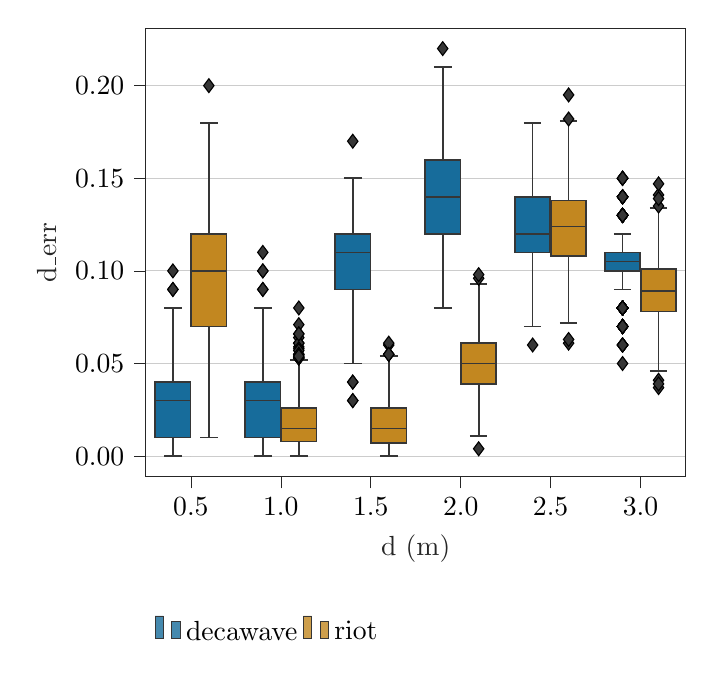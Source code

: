 % This file was created with tikzplotlib v0.10.1.
\begin{tikzpicture}

\definecolor{darkgoldenrod19413532}{RGB}{194,135,32}
\definecolor{darkslategray38}{RGB}{38,38,38}
\definecolor{darkslategray54}{RGB}{54,54,54}
\definecolor{lightgray204}{RGB}{204,204,204}
\definecolor{teal23108155}{RGB}{23,108,155}

\begin{axis}[
axis line style={darkslategray38},
legend cell align={left},
legend columns=2,
legend style={
  fill opacity=0.8,
  draw opacity=1,
  text opacity=1,
  at={(0,-0.4)},
  anchor=south west,
  draw=none
},
tick align=outside,
tick pos=left,
x grid style={lightgray204},
xlabel=\textcolor{darkslategray38}{d (m)},
xmin=-0.5, xmax=5.5,
xtick style={color=darkslategray38},
xtick={0,1,2,3,4,5},
xticklabels={0.5,1.0,1.5,2.0,2.5,3.0},
y grid style={lightgray204},
ylabel=\textcolor{darkslategray38}{d\_err},
ymajorgrids,
ymin=-0.011, ymax=0.231,
ytick style={color=darkslategray38},
ytick={-0.05,0,0.05,0.1,0.15,0.2,0.25},
yticklabels={
  \(\displaystyle {\ensuremath{-}0.05}\),
  \(\displaystyle {0.00}\),
  \(\displaystyle {0.05}\),
  \(\displaystyle {0.10}\),
  \(\displaystyle {0.15}\),
  \(\displaystyle {0.20}\),
  \(\displaystyle {0.25}\)
}
]
\path [draw=darkslategray54, fill=teal23108155, semithick]
(axis cs:-0.396,0.01)
--(axis cs:-0.004,0.01)
--(axis cs:-0.004,0.04)
--(axis cs:-0.396,0.04)
--(axis cs:-0.396,0.01)
--cycle;
\path [draw=darkslategray54, fill=darkgoldenrod19413532, semithick]
(axis cs:0.004,0.07)
--(axis cs:0.396,0.07)
--(axis cs:0.396,0.12)
--(axis cs:0.004,0.12)
--(axis cs:0.004,0.07)
--cycle;
\path [draw=darkslategray54, fill=teal23108155, semithick]
(axis cs:0.604,0.01)
--(axis cs:0.996,0.01)
--(axis cs:0.996,0.04)
--(axis cs:0.604,0.04)
--(axis cs:0.604,0.01)
--cycle;
\path [draw=darkslategray54, fill=darkgoldenrod19413532, semithick]
(axis cs:1.004,0.008)
--(axis cs:1.396,0.008)
--(axis cs:1.396,0.026)
--(axis cs:1.004,0.026)
--(axis cs:1.004,0.008)
--cycle;
\path [draw=darkslategray54, fill=teal23108155, semithick]
(axis cs:1.604,0.09)
--(axis cs:1.996,0.09)
--(axis cs:1.996,0.12)
--(axis cs:1.604,0.12)
--(axis cs:1.604,0.09)
--cycle;
\path [draw=darkslategray54, fill=darkgoldenrod19413532, semithick]
(axis cs:2.004,0.007)
--(axis cs:2.396,0.007)
--(axis cs:2.396,0.026)
--(axis cs:2.004,0.026)
--(axis cs:2.004,0.007)
--cycle;
\path [draw=darkslategray54, fill=teal23108155, semithick]
(axis cs:2.604,0.12)
--(axis cs:2.996,0.12)
--(axis cs:2.996,0.16)
--(axis cs:2.604,0.16)
--(axis cs:2.604,0.12)
--cycle;
\path [draw=darkslategray54, fill=darkgoldenrod19413532, semithick]
(axis cs:3.004,0.039)
--(axis cs:3.396,0.039)
--(axis cs:3.396,0.061)
--(axis cs:3.004,0.061)
--(axis cs:3.004,0.039)
--cycle;
\path [draw=darkslategray54, fill=teal23108155, semithick]
(axis cs:3.604,0.11)
--(axis cs:3.996,0.11)
--(axis cs:3.996,0.14)
--(axis cs:3.604,0.14)
--(axis cs:3.604,0.11)
--cycle;
\path [draw=darkslategray54, fill=darkgoldenrod19413532, semithick]
(axis cs:4.004,0.108)
--(axis cs:4.396,0.108)
--(axis cs:4.396,0.138)
--(axis cs:4.004,0.138)
--(axis cs:4.004,0.108)
--cycle;
\path [draw=darkslategray54, fill=teal23108155, semithick]
(axis cs:4.604,0.1)
--(axis cs:4.996,0.1)
--(axis cs:4.996,0.11)
--(axis cs:4.604,0.11)
--(axis cs:4.604,0.1)
--cycle;
\path [draw=darkslategray54, fill=darkgoldenrod19413532, semithick]
(axis cs:5.004,0.078)
--(axis cs:5.396,0.078)
--(axis cs:5.396,0.101)
--(axis cs:5.004,0.101)
--(axis cs:5.004,0.078)
--cycle;
\draw[draw=darkslategray54,fill=teal23108155,line width=0.3pt] (axis cs:0,0) rectangle (axis cs:0,0);
\addlegendimage{ybar,ybar legend,draw=darkslategray54,fill=teal23108155,line width=0.3pt}
\addlegendentry{decawave}

\draw[draw=darkslategray54,fill=darkgoldenrod19413532,line width=0.3pt] (axis cs:0,0) rectangle (axis cs:0,0);
\addlegendimage{ybar,ybar legend,draw=darkslategray54,fill=darkgoldenrod19413532,line width=0.3pt}
\addlegendentry{riot}

\addplot [semithick, darkslategray54, forget plot]
table {%
-0.2 0.01
-0.2 0
};
\addplot [semithick, darkslategray54, forget plot]
table {%
-0.2 0.04
-0.2 0.08
};
\addplot [semithick, darkslategray54, forget plot]
table {%
-0.298 0
-0.102 0
};
\addplot [semithick, darkslategray54, forget plot]
table {%
-0.298 0.08
-0.102 0.08
};
\addplot [black, mark=diamond*, mark size=2.5, mark options={solid,fill=darkslategray54}, only marks, forget plot]
table {%
-0.2 0.1
-0.2 0.09
-0.2 0.09
};
\addplot [semithick, darkslategray54, forget plot]
table {%
0.2 0.07
0.2 0.01
};
\addplot [semithick, darkslategray54, forget plot]
table {%
0.2 0.12
0.2 0.18
};
\addplot [semithick, darkslategray54, forget plot]
table {%
0.102 0.01
0.298 0.01
};
\addplot [semithick, darkslategray54, forget plot]
table {%
0.102 0.18
0.298 0.18
};
\addplot [black, mark=diamond*, mark size=2.5, mark options={solid,fill=darkslategray54}, only marks, forget plot]
table {%
0.2 0.2
};
\addplot [semithick, darkslategray54, forget plot]
table {%
0.8 0.01
0.8 0
};
\addplot [semithick, darkslategray54, forget plot]
table {%
0.8 0.04
0.8 0.08
};
\addplot [semithick, darkslategray54, forget plot]
table {%
0.702 0
0.898 0
};
\addplot [semithick, darkslategray54, forget plot]
table {%
0.702 0.08
0.898 0.08
};
\addplot [black, mark=diamond*, mark size=2.5, mark options={solid,fill=darkslategray54}, only marks, forget plot]
table {%
0.8 0.09
0.8 0.1
0.8 0.1
0.8 0.09
0.8 0.11
};
\addplot [semithick, darkslategray54, forget plot]
table {%
1.2 0.008
1.2 0.0
};
\addplot [semithick, darkslategray54, forget plot]
table {%
1.2 0.026
1.2 0.052
};
\addplot [semithick, darkslategray54, forget plot]
table {%
1.102 0.0
1.298 0.0
};
\addplot [semithick, darkslategray54, forget plot]
table {%
1.102 0.052
1.298 0.052
};
\addplot [black, mark=diamond*, mark size=2.5, mark options={solid,fill=darkslategray54}, only marks, forget plot]
table {%
1.2 0.064
1.2 0.071
1.2 0.066
1.2 0.055
1.2 0.061
1.2 0.053
1.2 0.059
1.2 0.061
1.2 0.08
1.2 0.066
1.2 0.054
1.2 0.053
1.2 0.058
1.2 0.057
1.2 0.053
1.2 0.055
1.2 0.054
};
\addplot [semithick, darkslategray54, forget plot]
table {%
1.8 0.09
1.8 0.05
};
\addplot [semithick, darkslategray54, forget plot]
table {%
1.8 0.12
1.8 0.15
};
\addplot [semithick, darkslategray54, forget plot]
table {%
1.702 0.05
1.898 0.05
};
\addplot [semithick, darkslategray54, forget plot]
table {%
1.702 0.15
1.898 0.15
};
\addplot [black, mark=diamond*, mark size=2.5, mark options={solid,fill=darkslategray54}, only marks, forget plot]
table {%
1.8 0.03
1.8 0.04
1.8 0.04
1.8 0.03
1.8 0.17
};
\addplot [semithick, darkslategray54, forget plot]
table {%
2.2 0.007
2.2 3.2e-06
};
\addplot [semithick, darkslategray54, forget plot]
table {%
2.2 0.026
2.2 0.054
};
\addplot [semithick, darkslategray54, forget plot]
table {%
2.102 3.2e-06
2.298 3.2e-06
};
\addplot [semithick, darkslategray54, forget plot]
table {%
2.102 0.054
2.298 0.054
};
\addplot [black, mark=diamond*, mark size=2.5, mark options={solid,fill=darkslategray54}, only marks, forget plot]
table {%
2.2 0.055
2.2 0.055
2.2 0.06
2.2 0.061
2.2 0.055
};
\addplot [semithick, darkslategray54, forget plot]
table {%
2.8 0.12
2.8 0.08
};
\addplot [semithick, darkslategray54, forget plot]
table {%
2.8 0.16
2.8 0.21
};
\addplot [semithick, darkslategray54, forget plot]
table {%
2.702 0.08
2.898 0.08
};
\addplot [semithick, darkslategray54, forget plot]
table {%
2.702 0.21
2.898 0.21
};
\addplot [black, mark=diamond*, mark size=2.5, mark options={solid,fill=darkslategray54}, only marks, forget plot]
table {%
2.8 0.22
};
\addplot [semithick, darkslategray54, forget plot]
table {%
3.2 0.039
3.2 0.011
};
\addplot [semithick, darkslategray54, forget plot]
table {%
3.2 0.061
3.2 0.093
};
\addplot [semithick, darkslategray54, forget plot]
table {%
3.102 0.011
3.298 0.011
};
\addplot [semithick, darkslategray54, forget plot]
table {%
3.102 0.093
3.298 0.093
};
\addplot [black, mark=diamond*, mark size=2.5, mark options={solid,fill=darkslategray54}, only marks, forget plot]
table {%
3.2 0.004
3.2 0.096
3.2 0.098
};
\addplot [semithick, darkslategray54, forget plot]
table {%
3.8 0.11
3.8 0.07
};
\addplot [semithick, darkslategray54, forget plot]
table {%
3.8 0.14
3.8 0.18
};
\addplot [semithick, darkslategray54, forget plot]
table {%
3.702 0.07
3.898 0.07
};
\addplot [semithick, darkslategray54, forget plot]
table {%
3.702 0.18
3.898 0.18
};
\addplot [black, mark=diamond*, mark size=2.5, mark options={solid,fill=darkslategray54}, only marks, forget plot]
table {%
3.8 0.06
};
\addplot [semithick, darkslategray54, forget plot]
table {%
4.2 0.108
4.2 0.072
};
\addplot [semithick, darkslategray54, forget plot]
table {%
4.2 0.138
4.2 0.181
};
\addplot [semithick, darkslategray54, forget plot]
table {%
4.102 0.072
4.298 0.072
};
\addplot [semithick, darkslategray54, forget plot]
table {%
4.102 0.181
4.298 0.181
};
\addplot [black, mark=diamond*, mark size=2.5, mark options={solid,fill=darkslategray54}, only marks, forget plot]
table {%
4.2 0.061
4.2 0.063
4.2 0.182
4.2 0.195
};
\addplot [semithick, darkslategray54, forget plot]
table {%
4.8 0.1
4.8 0.09
};
\addplot [semithick, darkslategray54, forget plot]
table {%
4.8 0.11
4.8 0.12
};
\addplot [semithick, darkslategray54, forget plot]
table {%
4.702 0.09
4.898 0.09
};
\addplot [semithick, darkslategray54, forget plot]
table {%
4.702 0.12
4.898 0.12
};
\addplot [black, mark=diamond*, mark size=2.5, mark options={solid,fill=darkslategray54}, only marks, forget plot]
table {%
4.8 0.07
4.8 0.07
4.8 0.08
4.8 0.07
4.8 0.08
4.8 0.07
4.8 0.08
4.8 0.08
4.8 0.08
4.8 0.07
4.8 0.08
4.8 0.08
4.8 0.06
4.8 0.08
4.8 0.08
4.8 0.08
4.8 0.08
4.8 0.08
4.8 0.07
4.8 0.08
4.8 0.08
4.8 0.07
4.8 0.08
4.8 0.08
4.8 0.07
4.8 0.08
4.8 0.08
4.8 0.07
4.8 0.05
4.8 0.08
4.8 0.06
4.8 0.08
4.8 0.07
4.8 0.08
4.8 0.07
4.8 0.07
4.8 0.08
4.8 0.07
4.8 0.06
4.8 0.08
4.8 0.08
4.8 0.07
4.8 0.08
4.8 0.08
4.8 0.07
4.8 0.06
4.8 0.07
4.8 0.08
4.8 0.08
4.8 0.08
4.8 0.07
4.8 0.08
4.8 0.08
4.8 0.08
4.8 0.08
4.8 0.08
4.8 0.08
4.8 0.07
4.8 0.08
4.8 0.07
4.8 0.08
4.8 0.06
4.8 0.06
4.8 0.08
4.8 0.08
4.8 0.08
4.8 0.08
4.8 0.13
4.8 0.14
4.8 0.14
4.8 0.13
4.8 0.13
4.8 0.13
4.8 0.13
4.8 0.15
4.8 0.14
4.8 0.15
4.8 0.13
4.8 0.13
4.8 0.14
4.8 0.13
4.8 0.13
4.8 0.15
4.8 0.15
4.8 0.15
4.8 0.13
4.8 0.13
4.8 0.14
4.8 0.14
4.8 0.13
4.8 0.14
4.8 0.13
4.8 0.13
4.8 0.13
4.8 0.14
4.8 0.14
4.8 0.13
4.8 0.13
4.8 0.13
4.8 0.14
4.8 0.13
4.8 0.13
};
\addplot [semithick, darkslategray54, forget plot]
table {%
5.2 0.078
5.2 0.046
};
\addplot [semithick, darkslategray54, forget plot]
table {%
5.2 0.101
5.2 0.134
};
\addplot [semithick, darkslategray54, forget plot]
table {%
5.102 0.046
5.298 0.046
};
\addplot [semithick, darkslategray54, forget plot]
table {%
5.102 0.134
5.298 0.134
};
\addplot [black, mark=diamond*, mark size=2.5, mark options={solid,fill=darkslategray54}, only marks, forget plot]
table {%
5.2 0.041
5.2 0.037
5.2 0.039
5.2 0.141
5.2 0.135
5.2 0.139
5.2 0.147
};
\addplot [semithick, darkslategray54, forget plot]
table {%
-0.396 0.03
-0.004 0.03
};
\addplot [semithick, darkslategray54, forget plot]
table {%
0.004 0.1
0.396 0.1
};
\addplot [semithick, darkslategray54, forget plot]
table {%
0.604 0.03
0.996 0.03
};
\addplot [semithick, darkslategray54, forget plot]
table {%
1.004 0.015
1.396 0.015
};
\addplot [semithick, darkslategray54, forget plot]
table {%
1.604 0.11
1.996 0.11
};
\addplot [semithick, darkslategray54, forget plot]
table {%
2.004 0.015
2.396 0.015
};
\addplot [semithick, darkslategray54, forget plot]
table {%
2.604 0.14
2.996 0.14
};
\addplot [semithick, darkslategray54, forget plot]
table {%
3.004 0.05
3.396 0.05
};
\addplot [semithick, darkslategray54, forget plot]
table {%
3.604 0.12
3.996 0.12
};
\addplot [semithick, darkslategray54, forget plot]
table {%
4.004 0.124
4.396 0.124
};
\addplot [semithick, darkslategray54, forget plot]
table {%
4.604 0.105
4.996 0.105
};
\addplot [semithick, darkslategray54, forget plot]
table {%
5.004 0.089
5.396 0.089
};
\end{axis}

\end{tikzpicture}
